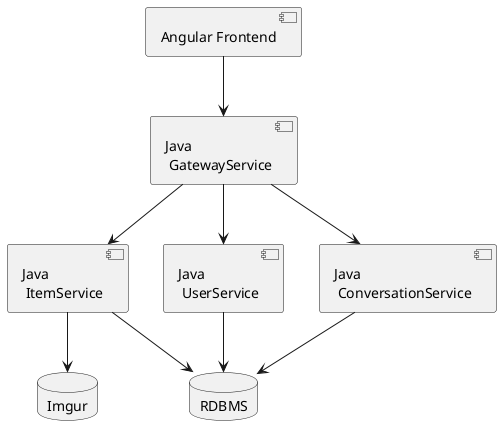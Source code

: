 @startuml Architecture
[Angular Frontend] as angular
[Java\n ItemService] as item
[Java\n UserService] as user
[Java\n GatewayService] as gateway
[Java\n ConversationService] as conversation
database "Imgur"
database "RDBMS"


angular --> gateway
gateway --> item
gateway --> user
gateway --> conversation
user --> RDBMS
conversation --> RDBMS
item --> Imgur
item --> RDBMS
@enduml

